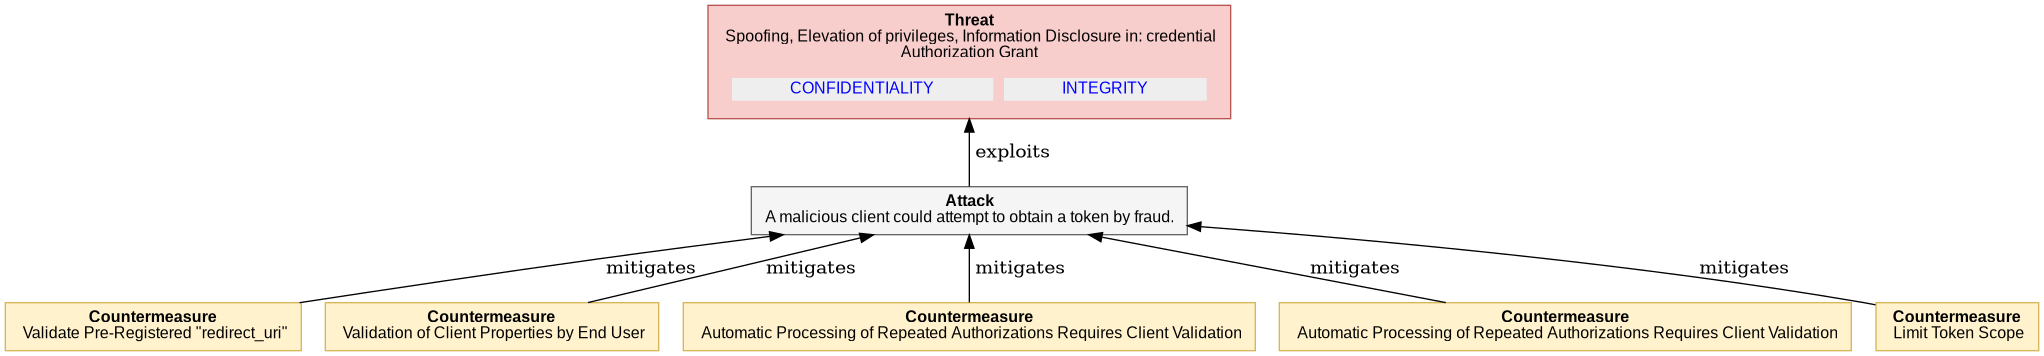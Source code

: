  

@startuml
digraph G {
rankdir="BT";
  node [shape=plaintext, fontname="Arial" fontsize="12"];
    "4_4_2_2_TOKEN_LEAK2_BROWSER_HISTORY" [ fillcolor="#F8CECC", style=filled, shape=polygon, color="#B85450"
    label= 
    <<table border="0" cellborder="0" cellspacing="0">
     <tr><td align="center"><b>Threat</b><br/> 

Spoofing, Elevation of privileges, Information Disclosure in: credential<br/>Authorization Grant
</td></tr>
     <tr><td><table border="0" cellborder="0" cellspacing="8"><tr>
                ret += secObj.linkedImpactMDText()
     <td align="center" href="#OAuth2.CONFIDENTIALITY" bgcolor="#EEEEEE"><font color="blue">CONFIDENTIALITY</font></td>
                ret += secObj.linkedImpactMDText()
     <td align="center" href="#OAuth2.INTEGRITY" bgcolor="#EEEEEE"><font color="blue">INTEGRITY</font></td>
     </tr></table></td></tr>   
   </table>>
   ];
    
"4_4_2_2_TOKEN_LEAK2_BROWSER_HISTORY_attack" [ fillcolor="#f5f5f5", style=filled, shape=polygon, color="#666666", label =     
    <<table border="0" cellborder="0" cellspacing="0">
     <tr><td align="center"><b>Attack</b><br/>

A malicious client could attempt to obtain a token by fraud.
</td></tr>
   </table>>
    ]

"4_4_2_2_TOKEN_LEAK2_BROWSER_HISTORY_attack" -> "4_4_2_2_TOKEN_LEAK2_BROWSER_HISTORY"  [label = " exploits"]

    "4_4_2_2_TOKEN_LEAK2_BROWSER_HISTORY_countermeasure0" [ 
       fillcolor="#FFF2CC", style=filled, shape=polygon, color="#D6B656", label =     
    <<table border="0" cellborder="0" cellspacing="0">
     <tr><td align="left"><b>Countermeasure</b><br/> 

Validate Pre-Registered &quot;redirect_uri&quot;
</td></tr>
   </table>>
   ]

     "4_4_2_2_TOKEN_LEAK2_BROWSER_HISTORY_countermeasure0" -> "4_4_2_2_TOKEN_LEAK2_BROWSER_HISTORY_attack" [label = " mitigates"]

    "4_4_2_2_TOKEN_LEAK2_BROWSER_HISTORY_countermeasure1" [ 
       fillcolor="#FFF2CC", style=filled, shape=polygon, color="#D6B656", label =     
    <<table border="0" cellborder="0" cellspacing="0">
     <tr><td align="left"><b>Countermeasure</b><br/> 

Validation of Client Properties by End User
</td></tr>
   </table>>
   ]

     "4_4_2_2_TOKEN_LEAK2_BROWSER_HISTORY_countermeasure1" -> "4_4_2_2_TOKEN_LEAK2_BROWSER_HISTORY_attack" [label = " mitigates"]

    "4_4_2_2_TOKEN_LEAK2_BROWSER_HISTORY_countermeasure2" [ 
       fillcolor="#FFF2CC", style=filled, shape=polygon, color="#D6B656", label =     
    <<table border="0" cellborder="0" cellspacing="0">
     <tr><td align="left"><b>Countermeasure</b><br/> 

Automatic Processing of Repeated Authorizations Requires Client Validation
</td></tr>
   </table>>
   ]

     "4_4_2_2_TOKEN_LEAK2_BROWSER_HISTORY_countermeasure2" -> "4_4_2_2_TOKEN_LEAK2_BROWSER_HISTORY_attack" [label = " mitigates"]

    "4_4_2_2_TOKEN_LEAK2_BROWSER_HISTORY_countermeasure3" [ 
       fillcolor="#FFF2CC", style=filled, shape=polygon, color="#D6B656", label =     
    <<table border="0" cellborder="0" cellspacing="0">
     <tr><td align="left"><b>Countermeasure</b><br/> 

Automatic Processing of Repeated Authorizations Requires Client Validation
</td></tr>
   </table>>
   ]

     "4_4_2_2_TOKEN_LEAK2_BROWSER_HISTORY_countermeasure3" -> "4_4_2_2_TOKEN_LEAK2_BROWSER_HISTORY_attack" [label = " mitigates"]

    "4_4_2_2_TOKEN_LEAK2_BROWSER_HISTORY_countermeasure4" [ 
       fillcolor="#FFF2CC", style=filled, shape=polygon, color="#D6B656", label =     
    <<table border="0" cellborder="0" cellspacing="0">
     <tr><td align="left"><b>Countermeasure</b><br/> 

Limit Token Scope
</td></tr>
   </table>>
   ]

     "4_4_2_2_TOKEN_LEAK2_BROWSER_HISTORY_countermeasure4" -> "4_4_2_2_TOKEN_LEAK2_BROWSER_HISTORY_attack" [label = " mitigates"]

}
@enduml

